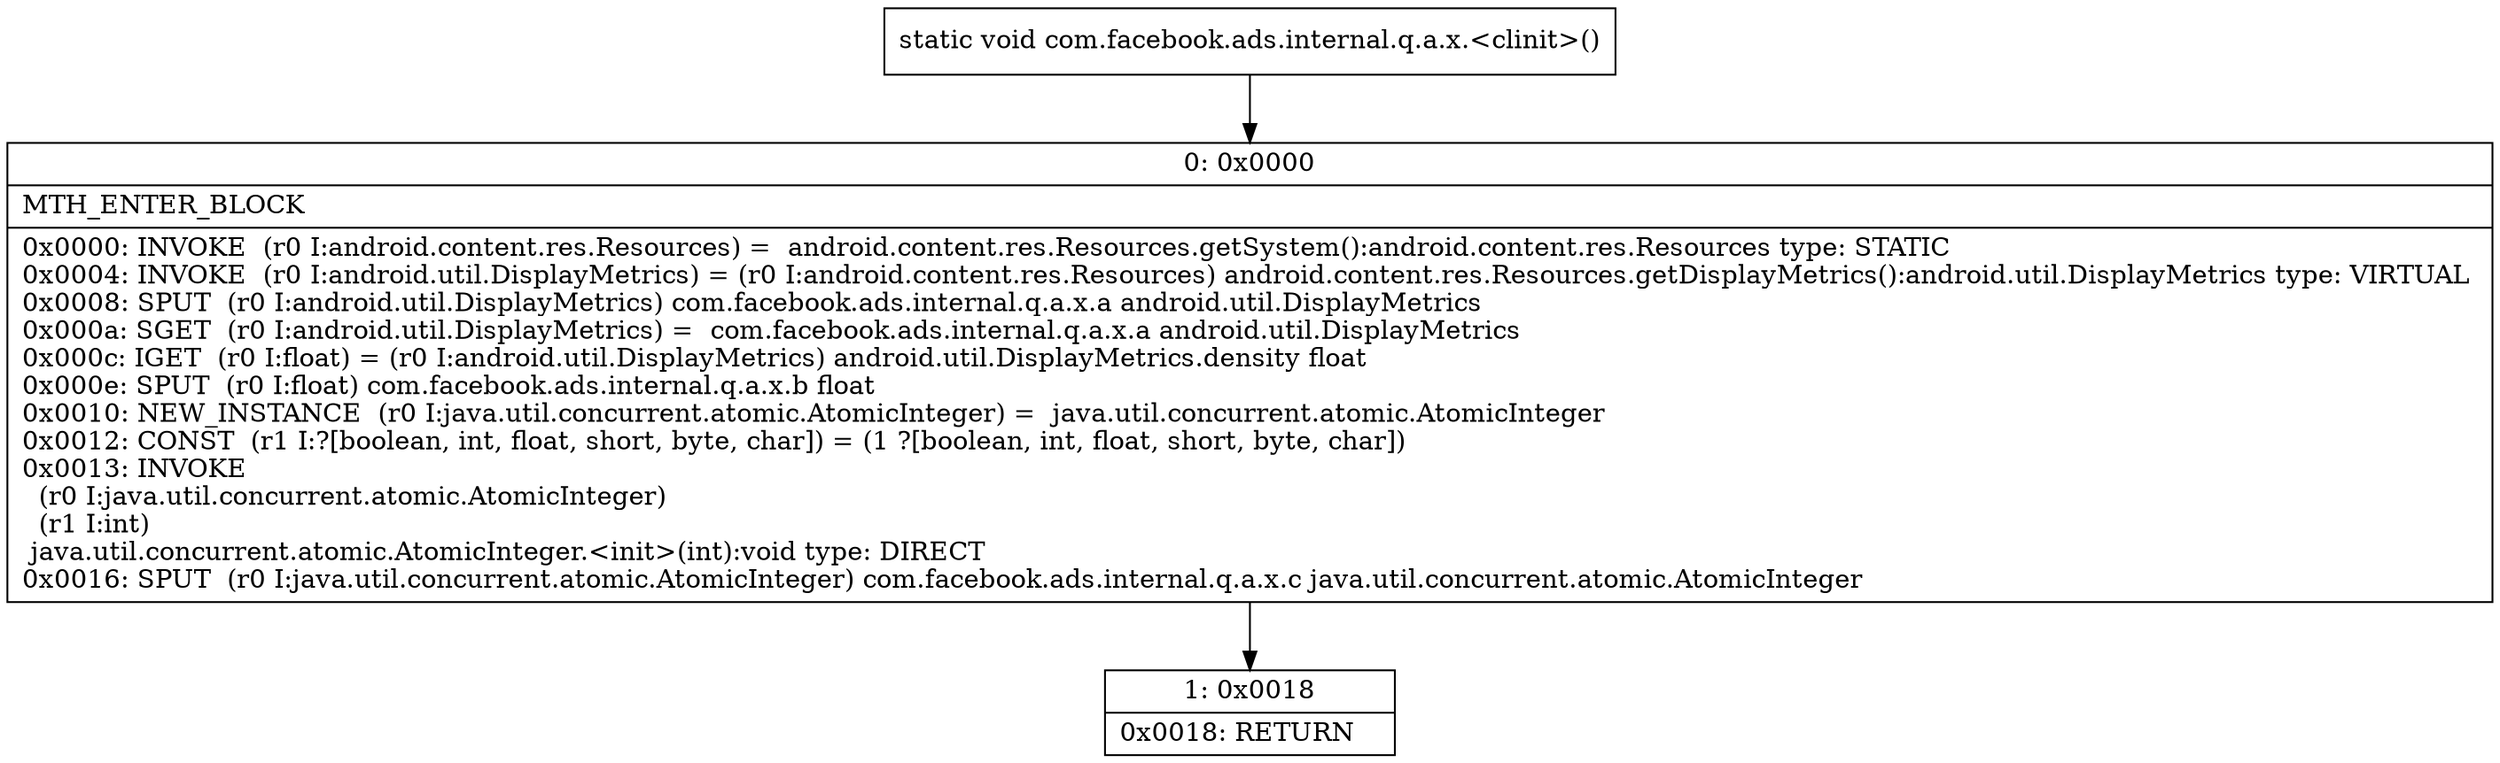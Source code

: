 digraph "CFG forcom.facebook.ads.internal.q.a.x.\<clinit\>()V" {
Node_0 [shape=record,label="{0\:\ 0x0000|MTH_ENTER_BLOCK\l|0x0000: INVOKE  (r0 I:android.content.res.Resources) =  android.content.res.Resources.getSystem():android.content.res.Resources type: STATIC \l0x0004: INVOKE  (r0 I:android.util.DisplayMetrics) = (r0 I:android.content.res.Resources) android.content.res.Resources.getDisplayMetrics():android.util.DisplayMetrics type: VIRTUAL \l0x0008: SPUT  (r0 I:android.util.DisplayMetrics) com.facebook.ads.internal.q.a.x.a android.util.DisplayMetrics \l0x000a: SGET  (r0 I:android.util.DisplayMetrics) =  com.facebook.ads.internal.q.a.x.a android.util.DisplayMetrics \l0x000c: IGET  (r0 I:float) = (r0 I:android.util.DisplayMetrics) android.util.DisplayMetrics.density float \l0x000e: SPUT  (r0 I:float) com.facebook.ads.internal.q.a.x.b float \l0x0010: NEW_INSTANCE  (r0 I:java.util.concurrent.atomic.AtomicInteger) =  java.util.concurrent.atomic.AtomicInteger \l0x0012: CONST  (r1 I:?[boolean, int, float, short, byte, char]) = (1 ?[boolean, int, float, short, byte, char]) \l0x0013: INVOKE  \l  (r0 I:java.util.concurrent.atomic.AtomicInteger)\l  (r1 I:int)\l java.util.concurrent.atomic.AtomicInteger.\<init\>(int):void type: DIRECT \l0x0016: SPUT  (r0 I:java.util.concurrent.atomic.AtomicInteger) com.facebook.ads.internal.q.a.x.c java.util.concurrent.atomic.AtomicInteger \l}"];
Node_1 [shape=record,label="{1\:\ 0x0018|0x0018: RETURN   \l}"];
MethodNode[shape=record,label="{static void com.facebook.ads.internal.q.a.x.\<clinit\>() }"];
MethodNode -> Node_0;
Node_0 -> Node_1;
}

